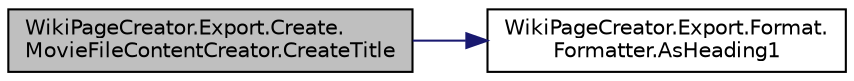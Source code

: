 digraph "WikiPageCreator.Export.Create.MovieFileContentCreator.CreateTitle"
{
 // LATEX_PDF_SIZE
  edge [fontname="Helvetica",fontsize="10",labelfontname="Helvetica",labelfontsize="10"];
  node [fontname="Helvetica",fontsize="10",shape=record];
  rankdir="LR";
  Node1 [label="WikiPageCreator.Export.Create.\lMovieFileContentCreator.CreateTitle",height=0.2,width=0.4,color="black", fillcolor="grey75", style="filled", fontcolor="black",tooltip="Creates the formatted title of the movie page."];
  Node1 -> Node2 [color="midnightblue",fontsize="10",style="solid",fontname="Helvetica"];
  Node2 [label="WikiPageCreator.Export.Format.\lFormatter.AsHeading1",height=0.2,width=0.4,color="black", fillcolor="white", style="filled",URL="$d3/d2c/class_wiki_page_creator_1_1_export_1_1_format_1_1_formatter.html#a75ae11171d5c26b1552adf6d8884a485",tooltip="Formats the given text as a level 1 heading."];
}
